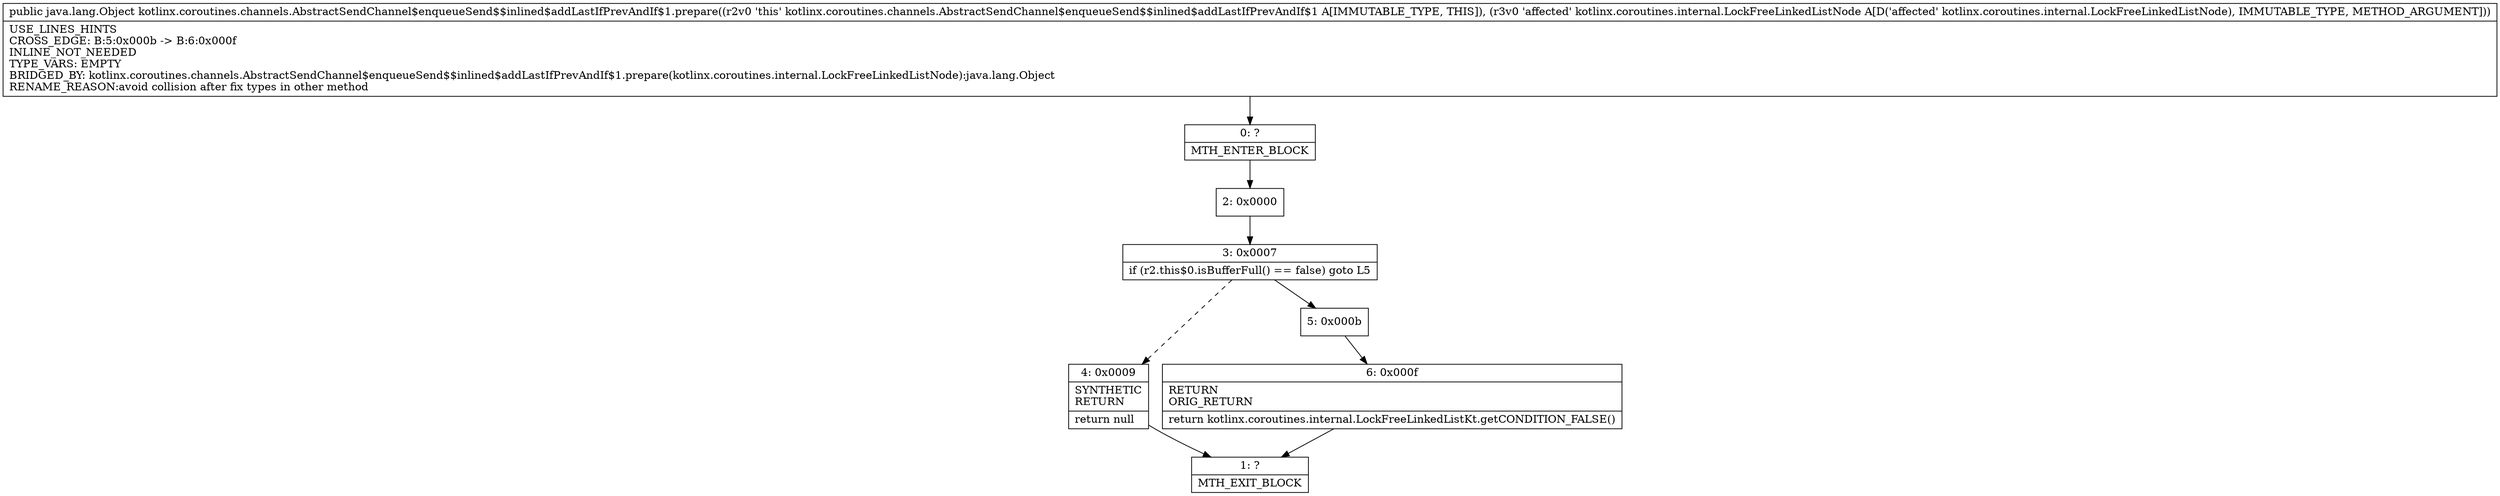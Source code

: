 digraph "CFG forkotlinx.coroutines.channels.AbstractSendChannel$enqueueSend$$inlined$addLastIfPrevAndIf$1.prepare(Lkotlinx\/coroutines\/internal\/LockFreeLinkedListNode;)Ljava\/lang\/Object;" {
Node_0 [shape=record,label="{0\:\ ?|MTH_ENTER_BLOCK\l}"];
Node_2 [shape=record,label="{2\:\ 0x0000}"];
Node_3 [shape=record,label="{3\:\ 0x0007|if (r2.this$0.isBufferFull() == false) goto L5\l}"];
Node_4 [shape=record,label="{4\:\ 0x0009|SYNTHETIC\lRETURN\l|return null\l}"];
Node_1 [shape=record,label="{1\:\ ?|MTH_EXIT_BLOCK\l}"];
Node_5 [shape=record,label="{5\:\ 0x000b}"];
Node_6 [shape=record,label="{6\:\ 0x000f|RETURN\lORIG_RETURN\l|return kotlinx.coroutines.internal.LockFreeLinkedListKt.getCONDITION_FALSE()\l}"];
MethodNode[shape=record,label="{public java.lang.Object kotlinx.coroutines.channels.AbstractSendChannel$enqueueSend$$inlined$addLastIfPrevAndIf$1.prepare((r2v0 'this' kotlinx.coroutines.channels.AbstractSendChannel$enqueueSend$$inlined$addLastIfPrevAndIf$1 A[IMMUTABLE_TYPE, THIS]), (r3v0 'affected' kotlinx.coroutines.internal.LockFreeLinkedListNode A[D('affected' kotlinx.coroutines.internal.LockFreeLinkedListNode), IMMUTABLE_TYPE, METHOD_ARGUMENT]))  | USE_LINES_HINTS\lCROSS_EDGE: B:5:0x000b \-\> B:6:0x000f\lINLINE_NOT_NEEDED\lTYPE_VARS: EMPTY\lBRIDGED_BY: kotlinx.coroutines.channels.AbstractSendChannel$enqueueSend$$inlined$addLastIfPrevAndIf$1.prepare(kotlinx.coroutines.internal.LockFreeLinkedListNode):java.lang.Object\lRENAME_REASON:avoid collision after fix types in other method\l}"];
MethodNode -> Node_0;Node_0 -> Node_2;
Node_2 -> Node_3;
Node_3 -> Node_4[style=dashed];
Node_3 -> Node_5;
Node_4 -> Node_1;
Node_5 -> Node_6;
Node_6 -> Node_1;
}

